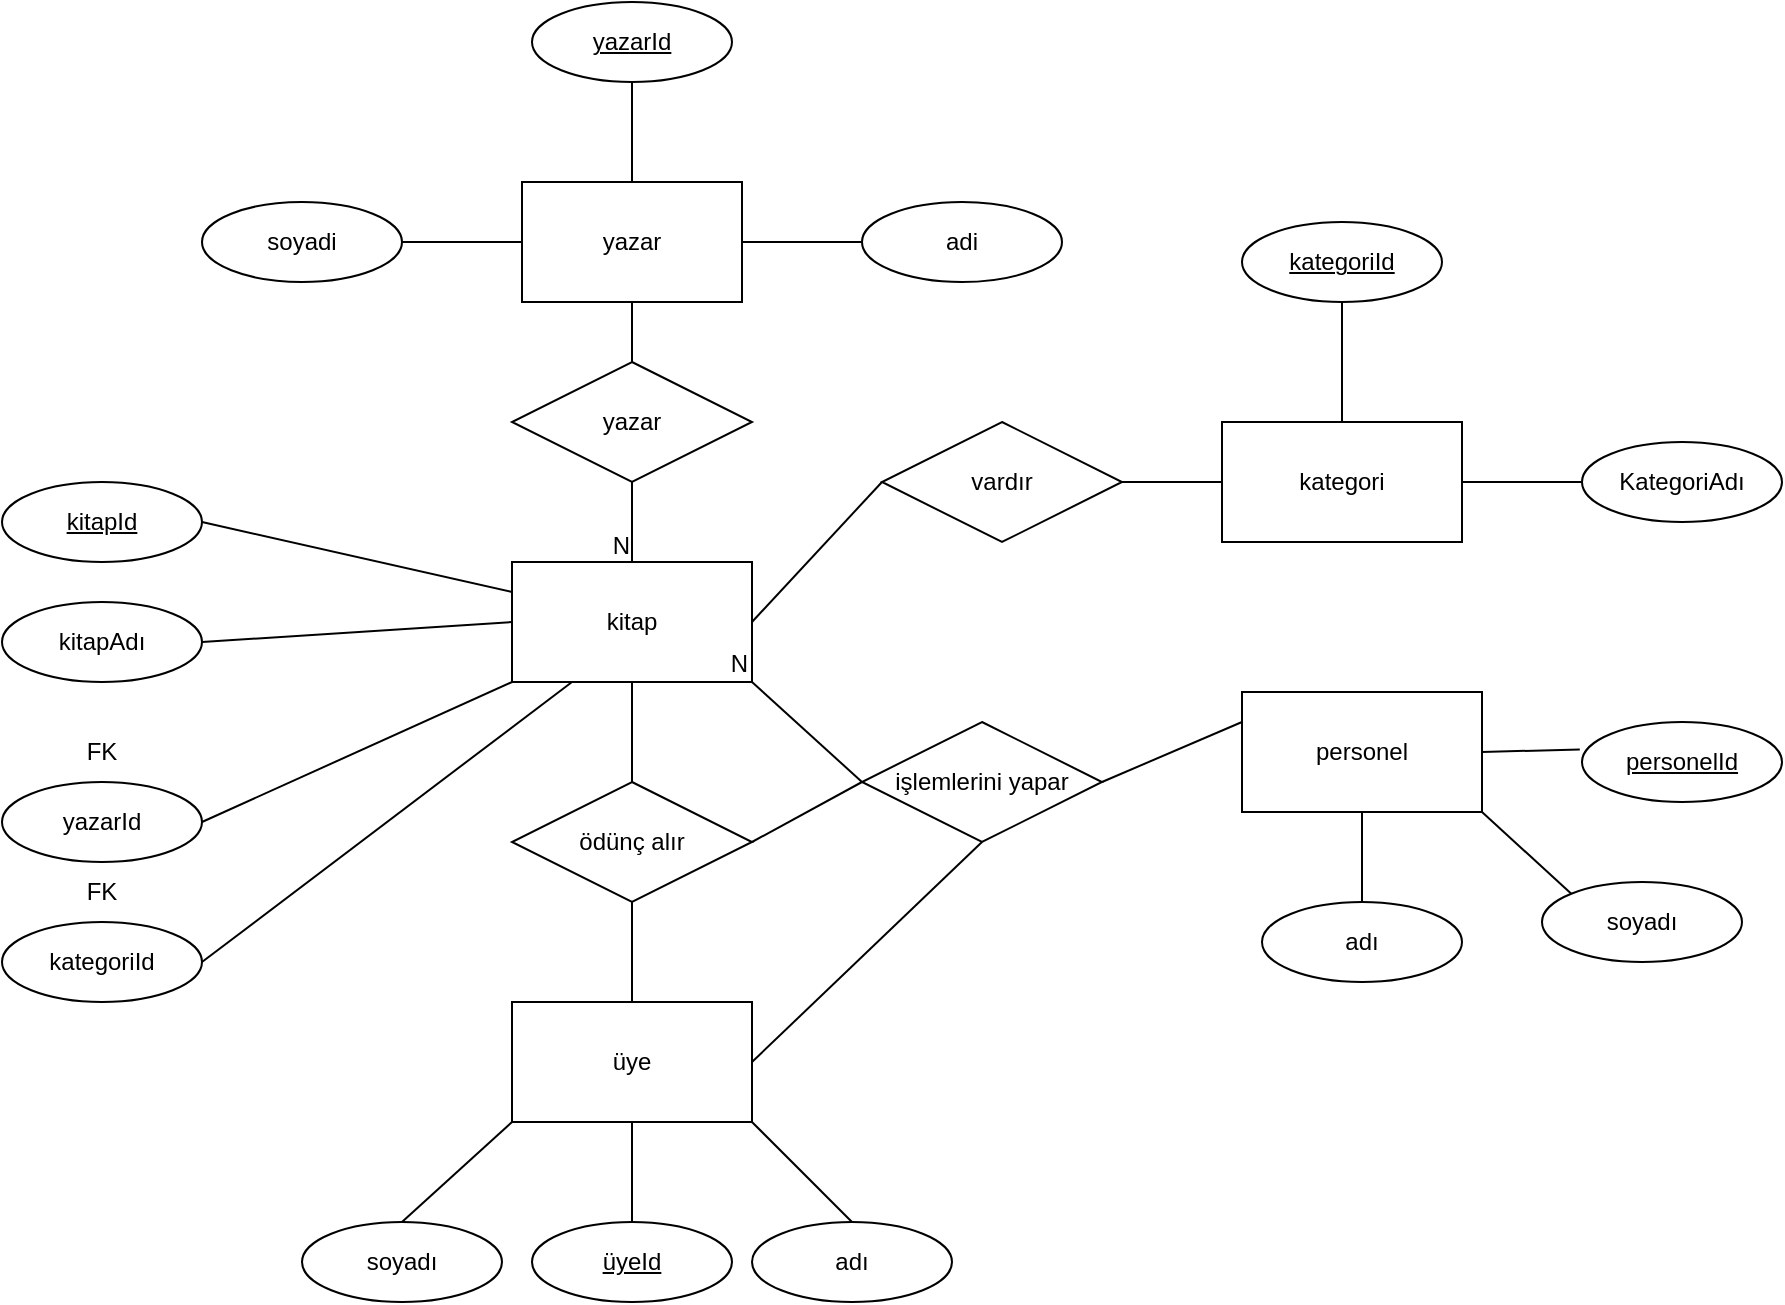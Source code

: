 <mxfile version="28.2.5">
  <diagram name="Sayfa -1" id="FAeW4Tjnd5UTCkGNhGMS">
    <mxGraphModel dx="2200" dy="736" grid="1" gridSize="10" guides="1" tooltips="1" connect="1" arrows="1" fold="1" page="1" pageScale="1" pageWidth="827" pageHeight="1169" math="0" shadow="0">
      <root>
        <mxCell id="0" />
        <mxCell id="1" parent="0" />
        <mxCell id="xSJKJZVNPm51We8t5A6b-2" value="&lt;div&gt;kategori&lt;/div&gt;" style="rounded=0;whiteSpace=wrap;html=1;" parent="1" vertex="1">
          <mxGeometry x="520" y="280" width="120" height="60" as="geometry" />
        </mxCell>
        <mxCell id="xSJKJZVNPm51We8t5A6b-3" value="üye" style="rounded=0;whiteSpace=wrap;html=1;" parent="1" vertex="1">
          <mxGeometry x="165" y="570" width="120" height="60" as="geometry" />
        </mxCell>
        <mxCell id="xSJKJZVNPm51We8t5A6b-4" value="personel" style="rounded=0;whiteSpace=wrap;html=1;" parent="1" vertex="1">
          <mxGeometry x="530" y="415" width="120" height="60" as="geometry" />
        </mxCell>
        <mxCell id="xSJKJZVNPm51We8t5A6b-6" value="kitap" style="rounded=0;whiteSpace=wrap;html=1;" parent="1" vertex="1">
          <mxGeometry x="165" y="350" width="120" height="60" as="geometry" />
        </mxCell>
        <mxCell id="xSJKJZVNPm51We8t5A6b-24" value="" style="endArrow=none;html=1;rounded=0;exitX=0.5;exitY=1;exitDx=0;exitDy=0;entryX=0.5;entryY=0;entryDx=0;entryDy=0;" parent="1" source="xSJKJZVNPm51We8t5A6b-5" target="xSJKJZVNPm51We8t5A6b-6" edge="1">
          <mxGeometry relative="1" as="geometry">
            <mxPoint x="280" y="300" as="sourcePoint" />
            <mxPoint x="440" y="300" as="targetPoint" />
          </mxGeometry>
        </mxCell>
        <mxCell id="xSJKJZVNPm51We8t5A6b-25" value="N" style="resizable=0;html=1;whiteSpace=wrap;align=right;verticalAlign=bottom;" parent="xSJKJZVNPm51We8t5A6b-24" connectable="0" vertex="1">
          <mxGeometry x="1" relative="1" as="geometry" />
        </mxCell>
        <mxCell id="xSJKJZVNPm51We8t5A6b-29" value="yazar" style="shape=rhombus;perimeter=rhombusPerimeter;whiteSpace=wrap;html=1;align=center;" parent="1" vertex="1">
          <mxGeometry x="165" y="250" width="120" height="60" as="geometry" />
        </mxCell>
        <mxCell id="xSJKJZVNPm51We8t5A6b-32" value="kategoriId" style="ellipse;whiteSpace=wrap;html=1;align=center;fontStyle=4;" parent="1" vertex="1">
          <mxGeometry x="530" y="180" width="100" height="40" as="geometry" />
        </mxCell>
        <mxCell id="xSJKJZVNPm51We8t5A6b-34" value="" style="endArrow=none;html=1;rounded=0;entryX=0.5;entryY=1;entryDx=0;entryDy=0;exitX=0.5;exitY=0;exitDx=0;exitDy=0;" parent="1" source="xSJKJZVNPm51We8t5A6b-2" target="xSJKJZVNPm51We8t5A6b-32" edge="1">
          <mxGeometry width="50" height="50" relative="1" as="geometry">
            <mxPoint x="319" y="160" as="sourcePoint" />
            <mxPoint x="369" y="110" as="targetPoint" />
            <Array as="points" />
          </mxGeometry>
        </mxCell>
        <mxCell id="xSJKJZVNPm51We8t5A6b-35" value="KategoriAdı" style="ellipse;whiteSpace=wrap;html=1;align=center;" parent="1" vertex="1">
          <mxGeometry x="700" y="290" width="100" height="40" as="geometry" />
        </mxCell>
        <mxCell id="xSJKJZVNPm51We8t5A6b-36" value="" style="endArrow=none;html=1;rounded=0;entryX=0;entryY=0.5;entryDx=0;entryDy=0;exitX=1;exitY=0.5;exitDx=0;exitDy=0;" parent="1" source="xSJKJZVNPm51We8t5A6b-2" target="xSJKJZVNPm51We8t5A6b-35" edge="1">
          <mxGeometry width="50" height="50" relative="1" as="geometry">
            <mxPoint x="340" y="340" as="sourcePoint" />
            <mxPoint x="390" y="290" as="targetPoint" />
            <Array as="points" />
          </mxGeometry>
        </mxCell>
        <mxCell id="xSJKJZVNPm51We8t5A6b-37" value="soyadi" style="ellipse;whiteSpace=wrap;html=1;align=center;" parent="1" vertex="1">
          <mxGeometry x="10" y="170" width="100" height="40" as="geometry" />
        </mxCell>
        <mxCell id="xSJKJZVNPm51We8t5A6b-38" value="adi" style="ellipse;whiteSpace=wrap;html=1;align=center;" parent="1" vertex="1">
          <mxGeometry x="340" y="170" width="100" height="40" as="geometry" />
        </mxCell>
        <mxCell id="xSJKJZVNPm51We8t5A6b-39" value="personelId" style="ellipse;whiteSpace=wrap;html=1;align=center;fontStyle=4;" parent="1" vertex="1">
          <mxGeometry x="700" y="430" width="100" height="40" as="geometry" />
        </mxCell>
        <mxCell id="xSJKJZVNPm51We8t5A6b-40" value="" style="endArrow=none;html=1;rounded=0;entryX=-0.011;entryY=0.343;entryDx=0;entryDy=0;entryPerimeter=0;exitX=1;exitY=0.5;exitDx=0;exitDy=0;" parent="1" source="xSJKJZVNPm51We8t5A6b-4" target="xSJKJZVNPm51We8t5A6b-39" edge="1">
          <mxGeometry width="50" height="50" relative="1" as="geometry">
            <mxPoint x="340" y="340" as="sourcePoint" />
            <mxPoint x="390" y="290" as="targetPoint" />
          </mxGeometry>
        </mxCell>
        <mxCell id="xSJKJZVNPm51We8t5A6b-41" value="" style="endArrow=none;html=1;rounded=0;entryX=1;entryY=0.5;entryDx=0;entryDy=0;exitX=0;exitY=0.5;exitDx=0;exitDy=0;" parent="1" source="xSJKJZVNPm51We8t5A6b-5" target="xSJKJZVNPm51We8t5A6b-37" edge="1">
          <mxGeometry width="50" height="50" relative="1" as="geometry">
            <mxPoint x="340" y="340" as="sourcePoint" />
            <mxPoint x="390" y="290" as="targetPoint" />
            <Array as="points" />
          </mxGeometry>
        </mxCell>
        <mxCell id="xSJKJZVNPm51We8t5A6b-42" value="" style="endArrow=none;html=1;rounded=0;entryX=0;entryY=0.5;entryDx=0;entryDy=0;exitX=1;exitY=0.5;exitDx=0;exitDy=0;" parent="1" source="xSJKJZVNPm51We8t5A6b-5" target="xSJKJZVNPm51We8t5A6b-38" edge="1">
          <mxGeometry width="50" height="50" relative="1" as="geometry">
            <mxPoint x="430" y="290" as="sourcePoint" />
            <mxPoint x="480" y="240" as="targetPoint" />
          </mxGeometry>
        </mxCell>
        <mxCell id="xSJKJZVNPm51We8t5A6b-43" value="yazarId" style="ellipse;whiteSpace=wrap;html=1;align=center;fontStyle=4;" parent="1" vertex="1">
          <mxGeometry x="175" y="70" width="100" height="40" as="geometry" />
        </mxCell>
        <mxCell id="xSJKJZVNPm51We8t5A6b-44" value="" style="endArrow=none;html=1;rounded=0;entryX=0.5;entryY=1;entryDx=0;entryDy=0;exitX=0.5;exitY=0;exitDx=0;exitDy=0;" parent="1" source="xSJKJZVNPm51We8t5A6b-5" target="xSJKJZVNPm51We8t5A6b-43" edge="1">
          <mxGeometry width="50" height="50" relative="1" as="geometry">
            <mxPoint x="430" y="290" as="sourcePoint" />
            <mxPoint x="480" y="240" as="targetPoint" />
          </mxGeometry>
        </mxCell>
        <mxCell id="xSJKJZVNPm51We8t5A6b-28" value="&lt;div&gt;vardır&lt;/div&gt;" style="shape=rhombus;perimeter=rhombusPerimeter;whiteSpace=wrap;html=1;align=center;" parent="1" vertex="1">
          <mxGeometry x="350" y="280" width="120" height="60" as="geometry" />
        </mxCell>
        <mxCell id="xSJKJZVNPm51We8t5A6b-5" value="yazar" style="rounded=0;whiteSpace=wrap;html=1;" parent="1" vertex="1">
          <mxGeometry x="170" y="160" width="110" height="60" as="geometry" />
        </mxCell>
        <mxCell id="xSJKJZVNPm51We8t5A6b-31" value="&lt;div&gt;işlemlerini yapar&lt;/div&gt;" style="shape=rhombus;perimeter=rhombusPerimeter;whiteSpace=wrap;html=1;align=center;" parent="1" vertex="1">
          <mxGeometry x="340" y="430" width="120" height="60" as="geometry" />
        </mxCell>
        <mxCell id="xSJKJZVNPm51We8t5A6b-30" value="ödünç alır" style="shape=rhombus;perimeter=rhombusPerimeter;whiteSpace=wrap;html=1;align=center;" parent="1" vertex="1">
          <mxGeometry x="165" y="460" width="120" height="60" as="geometry" />
        </mxCell>
        <mxCell id="xSJKJZVNPm51We8t5A6b-67" value="üyeId" style="ellipse;whiteSpace=wrap;html=1;align=center;fontStyle=4;" parent="1" vertex="1">
          <mxGeometry x="175" y="680" width="100" height="40" as="geometry" />
        </mxCell>
        <mxCell id="xSJKJZVNPm51We8t5A6b-68" value="adı" style="ellipse;whiteSpace=wrap;html=1;align=center;" parent="1" vertex="1">
          <mxGeometry x="285" y="680" width="100" height="40" as="geometry" />
        </mxCell>
        <mxCell id="xSJKJZVNPm51We8t5A6b-69" value="soyadı" style="ellipse;whiteSpace=wrap;html=1;align=center;" parent="1" vertex="1">
          <mxGeometry x="60" y="680" width="100" height="40" as="geometry" />
        </mxCell>
        <mxCell id="xSJKJZVNPm51We8t5A6b-74" value="" style="endArrow=none;html=1;rounded=0;entryX=0.5;entryY=0;entryDx=0;entryDy=0;exitX=0.5;exitY=1;exitDx=0;exitDy=0;" parent="1" source="xSJKJZVNPm51We8t5A6b-3" target="xSJKJZVNPm51We8t5A6b-67" edge="1">
          <mxGeometry relative="1" as="geometry">
            <mxPoint x="370" y="510" as="sourcePoint" />
            <mxPoint x="530" y="510" as="targetPoint" />
          </mxGeometry>
        </mxCell>
        <mxCell id="xSJKJZVNPm51We8t5A6b-76" value="kategoriId" style="ellipse;whiteSpace=wrap;html=1;align=center;" parent="1" vertex="1">
          <mxGeometry x="-90" y="530" width="100" height="40" as="geometry" />
        </mxCell>
        <mxCell id="xSJKJZVNPm51We8t5A6b-77" value="yazarId" style="ellipse;whiteSpace=wrap;html=1;align=center;" parent="1" vertex="1">
          <mxGeometry x="-90" y="460" width="100" height="40" as="geometry" />
        </mxCell>
        <mxCell id="xSJKJZVNPm51We8t5A6b-79" value="kitapAdı" style="ellipse;whiteSpace=wrap;html=1;align=center;" parent="1" vertex="1">
          <mxGeometry x="-90" y="370" width="100" height="40" as="geometry" />
        </mxCell>
        <mxCell id="xSJKJZVNPm51We8t5A6b-80" value="kitapId" style="ellipse;whiteSpace=wrap;html=1;align=center;fontStyle=4;" parent="1" vertex="1">
          <mxGeometry x="-90" y="310" width="100" height="40" as="geometry" />
        </mxCell>
        <mxCell id="xSJKJZVNPm51We8t5A6b-83" value="" style="endArrow=none;html=1;rounded=0;exitX=1;exitY=0.5;exitDx=0;exitDy=0;entryX=0.25;entryY=1;entryDx=0;entryDy=0;" parent="1" source="xSJKJZVNPm51We8t5A6b-76" target="xSJKJZVNPm51We8t5A6b-6" edge="1">
          <mxGeometry relative="1" as="geometry">
            <mxPoint x="370" y="450" as="sourcePoint" />
            <mxPoint x="530" y="450" as="targetPoint" />
          </mxGeometry>
        </mxCell>
        <mxCell id="xSJKJZVNPm51We8t5A6b-85" value="" style="endArrow=none;html=1;rounded=0;exitX=1;exitY=0.5;exitDx=0;exitDy=0;entryX=0;entryY=1;entryDx=0;entryDy=0;" parent="1" source="xSJKJZVNPm51We8t5A6b-77" target="xSJKJZVNPm51We8t5A6b-6" edge="1">
          <mxGeometry relative="1" as="geometry">
            <mxPoint x="60" y="540" as="sourcePoint" />
            <mxPoint x="245" y="430" as="targetPoint" />
          </mxGeometry>
        </mxCell>
        <mxCell id="xSJKJZVNPm51We8t5A6b-86" value="" style="endArrow=none;html=1;rounded=0;exitX=1;exitY=0.5;exitDx=0;exitDy=0;entryX=0;entryY=0.5;entryDx=0;entryDy=0;" parent="1" source="xSJKJZVNPm51We8t5A6b-79" target="xSJKJZVNPm51We8t5A6b-6" edge="1">
          <mxGeometry relative="1" as="geometry">
            <mxPoint x="70" y="460" as="sourcePoint" />
            <mxPoint x="255" y="350" as="targetPoint" />
          </mxGeometry>
        </mxCell>
        <mxCell id="xSJKJZVNPm51We8t5A6b-87" value="" style="endArrow=none;html=1;rounded=0;exitX=1;exitY=0.5;exitDx=0;exitDy=0;entryX=0;entryY=0.25;entryDx=0;entryDy=0;" parent="1" source="xSJKJZVNPm51We8t5A6b-80" target="xSJKJZVNPm51We8t5A6b-6" edge="1">
          <mxGeometry relative="1" as="geometry">
            <mxPoint x="50" y="430" as="sourcePoint" />
            <mxPoint x="235" y="320" as="targetPoint" />
          </mxGeometry>
        </mxCell>
        <mxCell id="xSJKJZVNPm51We8t5A6b-92" value="" style="shape=table;startSize=0;container=1;collapsible=1;childLayout=tableLayout;fixedRows=1;rowLines=0;fontStyle=0;align=center;resizeLast=1;strokeColor=none;fillColor=none;collapsible=0;" parent="1" vertex="1">
          <mxGeometry x="-55" y="500" width="180" height="30" as="geometry" />
        </mxCell>
        <mxCell id="xSJKJZVNPm51We8t5A6b-93" value="" style="shape=tableRow;horizontal=0;startSize=0;swimlaneHead=0;swimlaneBody=0;fillColor=none;collapsible=0;dropTarget=0;points=[[0,0.5],[1,0.5]];portConstraint=eastwest;top=0;left=0;right=0;bottom=0;" parent="xSJKJZVNPm51We8t5A6b-92" vertex="1">
          <mxGeometry width="180" height="30" as="geometry" />
        </mxCell>
        <mxCell id="xSJKJZVNPm51We8t5A6b-94" value="FK" style="shape=partialRectangle;connectable=0;fillColor=none;top=0;left=0;bottom=0;right=0;fontStyle=0;overflow=hidden;whiteSpace=wrap;html=1;" parent="xSJKJZVNPm51We8t5A6b-93" vertex="1">
          <mxGeometry width="30" height="30" as="geometry">
            <mxRectangle width="30" height="30" as="alternateBounds" />
          </mxGeometry>
        </mxCell>
        <mxCell id="xSJKJZVNPm51We8t5A6b-95" value="" style="shape=partialRectangle;connectable=0;fillColor=none;top=0;left=0;bottom=0;right=0;align=left;spacingLeft=6;fontStyle=0;overflow=hidden;whiteSpace=wrap;html=1;" parent="xSJKJZVNPm51We8t5A6b-93" vertex="1">
          <mxGeometry x="30" width="150" height="30" as="geometry">
            <mxRectangle width="150" height="30" as="alternateBounds" />
          </mxGeometry>
        </mxCell>
        <mxCell id="xSJKJZVNPm51We8t5A6b-100" value="" style="shape=table;startSize=0;container=1;collapsible=1;childLayout=tableLayout;fixedRows=1;rowLines=0;fontStyle=0;align=center;resizeLast=1;strokeColor=none;fillColor=none;collapsible=0;" parent="1" vertex="1">
          <mxGeometry x="-55" y="430" width="50" height="30" as="geometry" />
        </mxCell>
        <mxCell id="xSJKJZVNPm51We8t5A6b-101" value="" style="shape=tableRow;horizontal=0;startSize=0;swimlaneHead=0;swimlaneBody=0;fillColor=none;collapsible=0;dropTarget=0;points=[[0,0.5],[1,0.5]];portConstraint=eastwest;top=0;left=0;right=0;bottom=0;" parent="xSJKJZVNPm51We8t5A6b-100" vertex="1">
          <mxGeometry width="50" height="30" as="geometry" />
        </mxCell>
        <mxCell id="xSJKJZVNPm51We8t5A6b-102" value="FK" style="shape=partialRectangle;connectable=0;fillColor=none;top=0;left=0;bottom=0;right=0;fontStyle=0;overflow=hidden;whiteSpace=wrap;html=1;" parent="xSJKJZVNPm51We8t5A6b-101" vertex="1">
          <mxGeometry width="30" height="30" as="geometry">
            <mxRectangle width="30" height="30" as="alternateBounds" />
          </mxGeometry>
        </mxCell>
        <mxCell id="xSJKJZVNPm51We8t5A6b-103" value="" style="shape=partialRectangle;connectable=0;fillColor=none;top=0;left=0;bottom=0;right=0;align=left;spacingLeft=6;fontStyle=0;overflow=hidden;whiteSpace=wrap;html=1;" parent="xSJKJZVNPm51We8t5A6b-101" vertex="1">
          <mxGeometry x="30" width="20" height="30" as="geometry">
            <mxRectangle width="20" height="30" as="alternateBounds" />
          </mxGeometry>
        </mxCell>
        <mxCell id="xSJKJZVNPm51We8t5A6b-106" value="adı" style="ellipse;whiteSpace=wrap;html=1;align=center;" parent="1" vertex="1">
          <mxGeometry x="540" y="520" width="100" height="40" as="geometry" />
        </mxCell>
        <mxCell id="xSJKJZVNPm51We8t5A6b-107" value="soyadı" style="ellipse;whiteSpace=wrap;html=1;align=center;" parent="1" vertex="1">
          <mxGeometry x="680" y="510" width="100" height="40" as="geometry" />
        </mxCell>
        <mxCell id="xSJKJZVNPm51We8t5A6b-108" style="edgeStyle=orthogonalEdgeStyle;rounded=0;orthogonalLoop=1;jettySize=auto;html=1;exitX=0.5;exitY=1;exitDx=0;exitDy=0;" parent="1" source="xSJKJZVNPm51We8t5A6b-107" target="xSJKJZVNPm51We8t5A6b-107" edge="1">
          <mxGeometry relative="1" as="geometry" />
        </mxCell>
        <mxCell id="xSJKJZVNPm51We8t5A6b-109" value="" style="endArrow=none;html=1;rounded=0;" parent="1" edge="1">
          <mxGeometry relative="1" as="geometry">
            <mxPoint x="370" y="450" as="sourcePoint" />
            <mxPoint x="370" y="450" as="targetPoint" />
          </mxGeometry>
        </mxCell>
        <mxCell id="xSJKJZVNPm51We8t5A6b-110" value="" style="endArrow=none;html=1;rounded=0;exitX=0;exitY=0;exitDx=0;exitDy=0;entryX=1;entryY=1;entryDx=0;entryDy=0;" parent="1" source="xSJKJZVNPm51We8t5A6b-107" target="xSJKJZVNPm51We8t5A6b-4" edge="1">
          <mxGeometry relative="1" as="geometry">
            <mxPoint x="370" y="450" as="sourcePoint" />
            <mxPoint x="530" y="450" as="targetPoint" />
          </mxGeometry>
        </mxCell>
        <mxCell id="xSJKJZVNPm51We8t5A6b-111" value="" style="endArrow=none;html=1;rounded=0;entryX=0.5;entryY=0;entryDx=0;entryDy=0;exitX=0.5;exitY=1;exitDx=0;exitDy=0;" parent="1" source="xSJKJZVNPm51We8t5A6b-4" target="xSJKJZVNPm51We8t5A6b-106" edge="1">
          <mxGeometry relative="1" as="geometry">
            <mxPoint x="370" y="450" as="sourcePoint" />
            <mxPoint x="530" y="450" as="targetPoint" />
          </mxGeometry>
        </mxCell>
        <mxCell id="xSJKJZVNPm51We8t5A6b-113" value="" style="endArrow=none;html=1;rounded=0;exitX=1;exitY=0.5;exitDx=0;exitDy=0;entryX=0;entryY=0.5;entryDx=0;entryDy=0;" parent="1" source="xSJKJZVNPm51We8t5A6b-6" edge="1" target="xSJKJZVNPm51We8t5A6b-28">
          <mxGeometry relative="1" as="geometry">
            <mxPoint x="370" y="390" as="sourcePoint" />
            <mxPoint x="340" y="380" as="targetPoint" />
          </mxGeometry>
        </mxCell>
        <mxCell id="xSJKJZVNPm51We8t5A6b-122" value="" style="endArrow=none;html=1;rounded=0;exitX=1;exitY=0.5;exitDx=0;exitDy=0;entryX=0;entryY=0.25;entryDx=0;entryDy=0;" parent="1" source="xSJKJZVNPm51We8t5A6b-31" target="xSJKJZVNPm51We8t5A6b-4" edge="1">
          <mxGeometry relative="1" as="geometry">
            <mxPoint x="430" y="520" as="sourcePoint" />
            <mxPoint x="495" y="575" as="targetPoint" />
          </mxGeometry>
        </mxCell>
        <mxCell id="xSJKJZVNPm51We8t5A6b-123" value="" style="endArrow=none;html=1;rounded=0;exitX=1;exitY=0.5;exitDx=0;exitDy=0;entryX=0;entryY=0.5;entryDx=0;entryDy=0;" parent="1" target="xSJKJZVNPm51We8t5A6b-2" edge="1" source="xSJKJZVNPm51We8t5A6b-28">
          <mxGeometry relative="1" as="geometry">
            <mxPoint x="460" y="380" as="sourcePoint" />
            <mxPoint x="525" y="435" as="targetPoint" />
          </mxGeometry>
        </mxCell>
        <mxCell id="xSJKJZVNPm51We8t5A6b-124" value="" style="endArrow=none;html=1;rounded=0;entryX=1;entryY=1;entryDx=0;entryDy=0;exitX=0;exitY=0.5;exitDx=0;exitDy=0;" parent="1" source="xSJKJZVNPm51We8t5A6b-31" target="xSJKJZVNPm51We8t5A6b-6" edge="1">
          <mxGeometry relative="1" as="geometry">
            <mxPoint x="370" y="360" as="sourcePoint" />
            <mxPoint x="530" y="360" as="targetPoint" />
          </mxGeometry>
        </mxCell>
        <mxCell id="xSJKJZVNPm51We8t5A6b-125" value="N" style="resizable=0;html=1;whiteSpace=wrap;align=right;verticalAlign=bottom;" parent="xSJKJZVNPm51We8t5A6b-124" connectable="0" vertex="1">
          <mxGeometry x="1" relative="1" as="geometry" />
        </mxCell>
        <mxCell id="xSJKJZVNPm51We8t5A6b-126" value="" style="endArrow=none;html=1;rounded=0;exitX=0.5;exitY=0;exitDx=0;exitDy=0;entryX=1;entryY=1;entryDx=0;entryDy=0;" parent="1" source="xSJKJZVNPm51We8t5A6b-68" target="xSJKJZVNPm51We8t5A6b-3" edge="1">
          <mxGeometry relative="1" as="geometry">
            <mxPoint x="370" y="420" as="sourcePoint" />
            <mxPoint x="530" y="420" as="targetPoint" />
          </mxGeometry>
        </mxCell>
        <mxCell id="HQViRlHtd_JsfAeuASZo-1" value="" style="endArrow=none;html=1;rounded=0;exitX=0.5;exitY=1;exitDx=0;exitDy=0;entryX=0.5;entryY=0;entryDx=0;entryDy=0;" edge="1" parent="1" source="xSJKJZVNPm51We8t5A6b-6" target="xSJKJZVNPm51We8t5A6b-30">
          <mxGeometry relative="1" as="geometry">
            <mxPoint x="370" y="330" as="sourcePoint" />
            <mxPoint x="530" y="330" as="targetPoint" />
          </mxGeometry>
        </mxCell>
        <mxCell id="HQViRlHtd_JsfAeuASZo-4" value="" style="endArrow=none;html=1;rounded=0;exitX=0.5;exitY=0;exitDx=0;exitDy=0;entryX=0.5;entryY=1;entryDx=0;entryDy=0;" edge="1" parent="1" source="xSJKJZVNPm51We8t5A6b-3" target="xSJKJZVNPm51We8t5A6b-30">
          <mxGeometry relative="1" as="geometry">
            <mxPoint x="370" y="330" as="sourcePoint" />
            <mxPoint x="530" y="330" as="targetPoint" />
          </mxGeometry>
        </mxCell>
        <mxCell id="HQViRlHtd_JsfAeuASZo-5" value="" style="endArrow=none;html=1;rounded=0;exitX=1;exitY=0.5;exitDx=0;exitDy=0;entryX=0.5;entryY=1;entryDx=0;entryDy=0;" edge="1" parent="1" source="xSJKJZVNPm51We8t5A6b-3" target="xSJKJZVNPm51We8t5A6b-31">
          <mxGeometry relative="1" as="geometry">
            <mxPoint x="370" y="390" as="sourcePoint" />
            <mxPoint x="530" y="390" as="targetPoint" />
          </mxGeometry>
        </mxCell>
        <mxCell id="HQViRlHtd_JsfAeuASZo-6" value="" style="endArrow=none;html=1;rounded=0;exitX=0.5;exitY=0;exitDx=0;exitDy=0;entryX=0;entryY=1;entryDx=0;entryDy=0;" edge="1" parent="1" source="xSJKJZVNPm51We8t5A6b-69" target="xSJKJZVNPm51We8t5A6b-3">
          <mxGeometry relative="1" as="geometry">
            <mxPoint x="400" y="390" as="sourcePoint" />
            <mxPoint x="560" y="390" as="targetPoint" />
          </mxGeometry>
        </mxCell>
        <mxCell id="HQViRlHtd_JsfAeuASZo-8" value="" style="endArrow=none;html=1;rounded=0;exitX=1;exitY=0.5;exitDx=0;exitDy=0;entryX=0;entryY=0.5;entryDx=0;entryDy=0;" edge="1" parent="1" source="xSJKJZVNPm51We8t5A6b-30" target="xSJKJZVNPm51We8t5A6b-31">
          <mxGeometry relative="1" as="geometry">
            <mxPoint x="400" y="390" as="sourcePoint" />
            <mxPoint x="560" y="390" as="targetPoint" />
          </mxGeometry>
        </mxCell>
      </root>
    </mxGraphModel>
  </diagram>
</mxfile>
